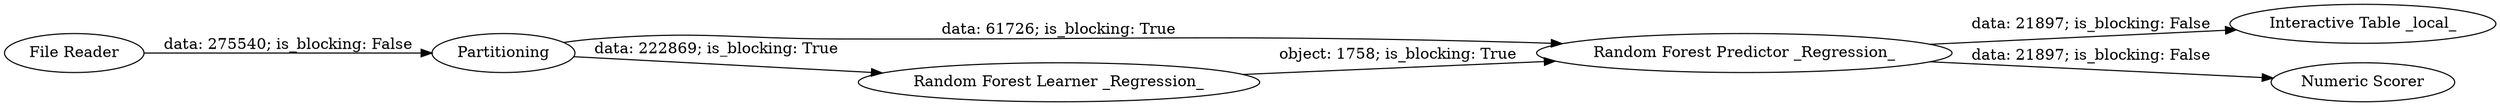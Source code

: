 digraph {
	"2429382921155202645_2" [label=Partitioning]
	"2429382921155202645_16" [label="Random Forest Predictor _Regression_"]
	"2429382921155202645_9" [label="Interactive Table _local_"]
	"2429382921155202645_1" [label="File Reader"]
	"2429382921155202645_35" [label="Numeric Scorer"]
	"2429382921155202645_15" [label="Random Forest Learner _Regression_"]
	"2429382921155202645_16" -> "2429382921155202645_9" [label="data: 21897; is_blocking: False"]
	"2429382921155202645_1" -> "2429382921155202645_2" [label="data: 275540; is_blocking: False"]
	"2429382921155202645_15" -> "2429382921155202645_16" [label="object: 1758; is_blocking: True"]
	"2429382921155202645_16" -> "2429382921155202645_35" [label="data: 21897; is_blocking: False"]
	"2429382921155202645_2" -> "2429382921155202645_16" [label="data: 61726; is_blocking: True"]
	"2429382921155202645_2" -> "2429382921155202645_15" [label="data: 222869; is_blocking: True"]
	rankdir=LR
}
